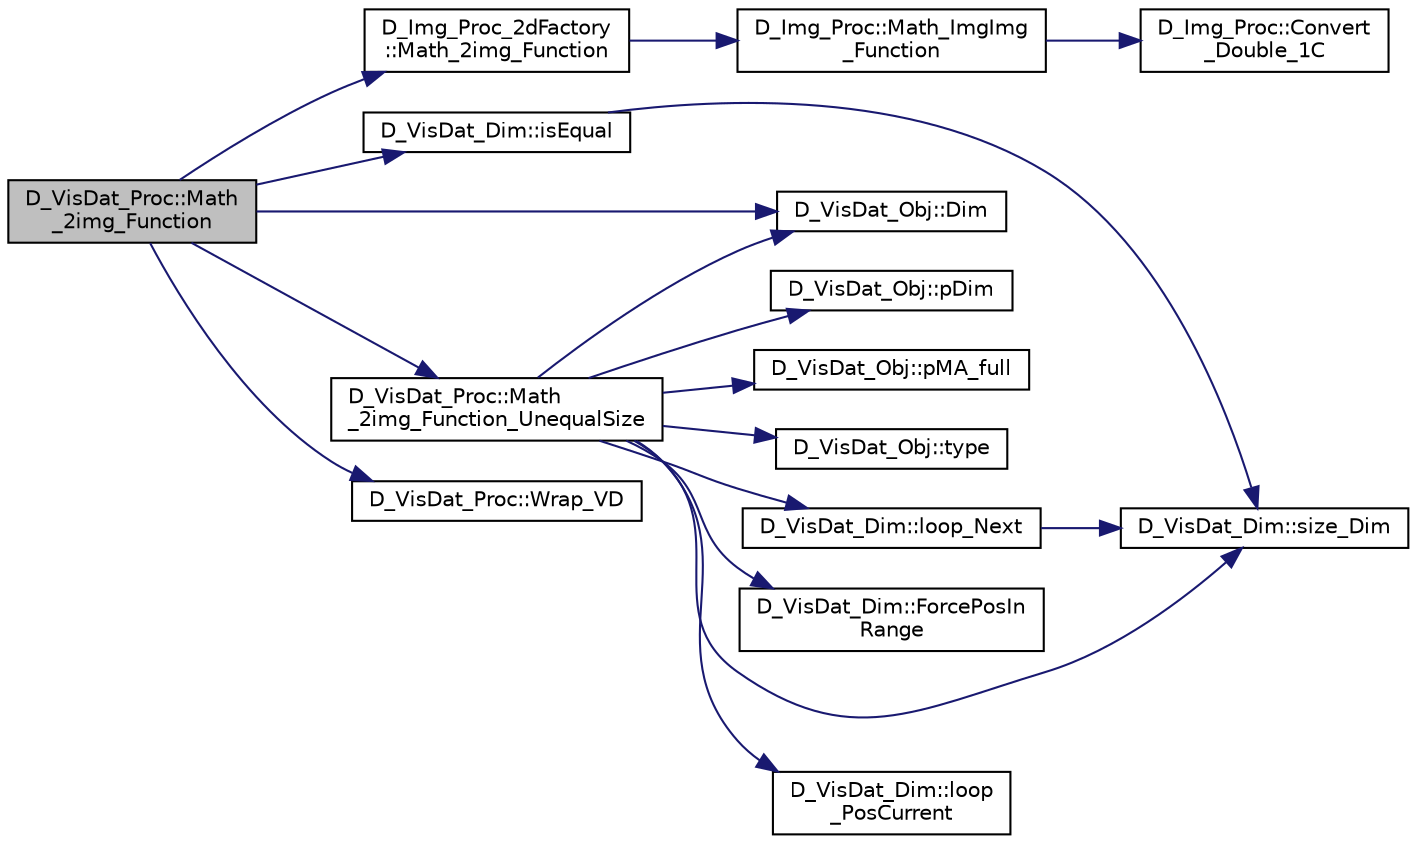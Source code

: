 digraph "D_VisDat_Proc::Math_2img_Function"
{
 // LATEX_PDF_SIZE
  edge [fontname="Helvetica",fontsize="10",labelfontname="Helvetica",labelfontsize="10"];
  node [fontname="Helvetica",fontsize="10",shape=record];
  rankdir="LR";
  Node1 [label="D_VisDat_Proc::Math\l_2img_Function",height=0.2,width=0.4,color="black", fillcolor="grey75", style="filled", fontcolor="black",tooltip=" "];
  Node1 -> Node2 [color="midnightblue",fontsize="10",style="solid",fontname="Helvetica"];
  Node2 [label="D_VisDat_Obj::Dim",height=0.2,width=0.4,color="black", fillcolor="white", style="filled",URL="$class_d___vis_dat___obj.html#a9b255993f402cca1b61ca82beae51b20",tooltip=" "];
  Node1 -> Node3 [color="midnightblue",fontsize="10",style="solid",fontname="Helvetica"];
  Node3 [label="D_VisDat_Dim::isEqual",height=0.2,width=0.4,color="black", fillcolor="white", style="filled",URL="$class_d___vis_dat___dim.html#a0e771759c451cdffc54b486cbf49dfa3",tooltip=" "];
  Node3 -> Node4 [color="midnightblue",fontsize="10",style="solid",fontname="Helvetica"];
  Node4 [label="D_VisDat_Dim::size_Dim",height=0.2,width=0.4,color="black", fillcolor="white", style="filled",URL="$class_d___vis_dat___dim.html#af266339e1a363caf7d20a01997ceed9f",tooltip=" "];
  Node1 -> Node5 [color="midnightblue",fontsize="10",style="solid",fontname="Helvetica"];
  Node5 [label="D_Img_Proc_2dFactory\l::Math_2img_Function",height=0.2,width=0.4,color="black", fillcolor="white", style="filled",URL="$class_d___img___proc__2d_factory.html#a46923788c5eca46a8ed2be861820eda6",tooltip=" "];
  Node5 -> Node6 [color="midnightblue",fontsize="10",style="solid",fontname="Helvetica"];
  Node6 [label="D_Img_Proc::Math_ImgImg\l_Function",height=0.2,width=0.4,color="black", fillcolor="white", style="filled",URL="$class_d___img___proc.html#ac2a53d17d208072fcdfb5d1dcb3ce298",tooltip=" "];
  Node6 -> Node7 [color="midnightblue",fontsize="10",style="solid",fontname="Helvetica"];
  Node7 [label="D_Img_Proc::Convert\l_Double_1C",height=0.2,width=0.4,color="black", fillcolor="white", style="filled",URL="$class_d___img___proc.html#a93d59306a4eb6cdd9eae2b1ea10f4cc8",tooltip=" "];
  Node1 -> Node8 [color="midnightblue",fontsize="10",style="solid",fontname="Helvetica"];
  Node8 [label="D_VisDat_Proc::Math\l_2img_Function_UnequalSize",height=0.2,width=0.4,color="black", fillcolor="white", style="filled",URL="$class_d___vis_dat___proc.html#a39ef9b7915aa3bab60e76c2167ca91af",tooltip=" "];
  Node8 -> Node2 [color="midnightblue",fontsize="10",style="solid",fontname="Helvetica"];
  Node8 -> Node9 [color="midnightblue",fontsize="10",style="solid",fontname="Helvetica"];
  Node9 [label="D_VisDat_Dim::ForcePosIn\lRange",height=0.2,width=0.4,color="black", fillcolor="white", style="filled",URL="$class_d___vis_dat___dim.html#ac6e3db43b04dc6b06102637dfc65addb",tooltip=" "];
  Node8 -> Node10 [color="midnightblue",fontsize="10",style="solid",fontname="Helvetica"];
  Node10 [label="D_VisDat_Dim::loop_Next",height=0.2,width=0.4,color="black", fillcolor="white", style="filled",URL="$class_d___vis_dat___dim.html#ac0b7c1d73e89e0f8f3630f0a3b80a284",tooltip=" "];
  Node10 -> Node4 [color="midnightblue",fontsize="10",style="solid",fontname="Helvetica"];
  Node8 -> Node11 [color="midnightblue",fontsize="10",style="solid",fontname="Helvetica"];
  Node11 [label="D_VisDat_Dim::loop\l_PosCurrent",height=0.2,width=0.4,color="black", fillcolor="white", style="filled",URL="$class_d___vis_dat___dim.html#a15988e7b99cb810e4bf31889822477e3",tooltip=" "];
  Node8 -> Node12 [color="midnightblue",fontsize="10",style="solid",fontname="Helvetica"];
  Node12 [label="D_VisDat_Obj::pDim",height=0.2,width=0.4,color="black", fillcolor="white", style="filled",URL="$class_d___vis_dat___obj.html#ab4cee8385af854cafa24ee21766d208f",tooltip=" "];
  Node8 -> Node13 [color="midnightblue",fontsize="10",style="solid",fontname="Helvetica"];
  Node13 [label="D_VisDat_Obj::pMA_full",height=0.2,width=0.4,color="black", fillcolor="white", style="filled",URL="$class_d___vis_dat___obj.html#a1b759f59f5c13875d94961642bdd943e",tooltip=" "];
  Node8 -> Node4 [color="midnightblue",fontsize="10",style="solid",fontname="Helvetica"];
  Node8 -> Node14 [color="midnightblue",fontsize="10",style="solid",fontname="Helvetica"];
  Node14 [label="D_VisDat_Obj::type",height=0.2,width=0.4,color="black", fillcolor="white", style="filled",URL="$class_d___vis_dat___obj.html#ac5826459ed7f3f1cd6a3a5ff89d4fbc8",tooltip=" "];
  Node1 -> Node15 [color="midnightblue",fontsize="10",style="solid",fontname="Helvetica"];
  Node15 [label="D_VisDat_Proc::Wrap_VD",height=0.2,width=0.4,color="black", fillcolor="white", style="filled",URL="$class_d___vis_dat___proc.html#a08a25f3f05db4e112c651456fd1ae7e5",tooltip=" "];
}
